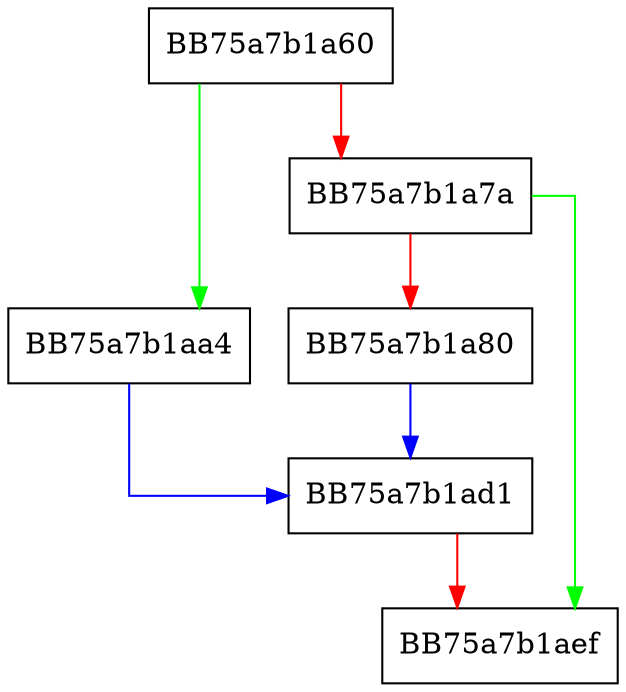 digraph _logf_special_common {
  node [shape="box"];
  graph [splines=ortho];
  BB75a7b1a60 -> BB75a7b1aa4 [color="green"];
  BB75a7b1a60 -> BB75a7b1a7a [color="red"];
  BB75a7b1a7a -> BB75a7b1aef [color="green"];
  BB75a7b1a7a -> BB75a7b1a80 [color="red"];
  BB75a7b1a80 -> BB75a7b1ad1 [color="blue"];
  BB75a7b1aa4 -> BB75a7b1ad1 [color="blue"];
  BB75a7b1ad1 -> BB75a7b1aef [color="red"];
}